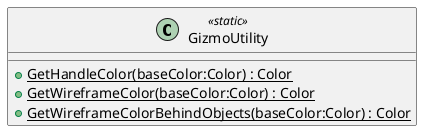 @startuml
class GizmoUtility <<static>> {
    + {static} GetHandleColor(baseColor:Color) : Color
    + {static} GetWireframeColor(baseColor:Color) : Color
    + {static} GetWireframeColorBehindObjects(baseColor:Color) : Color
}
@enduml
